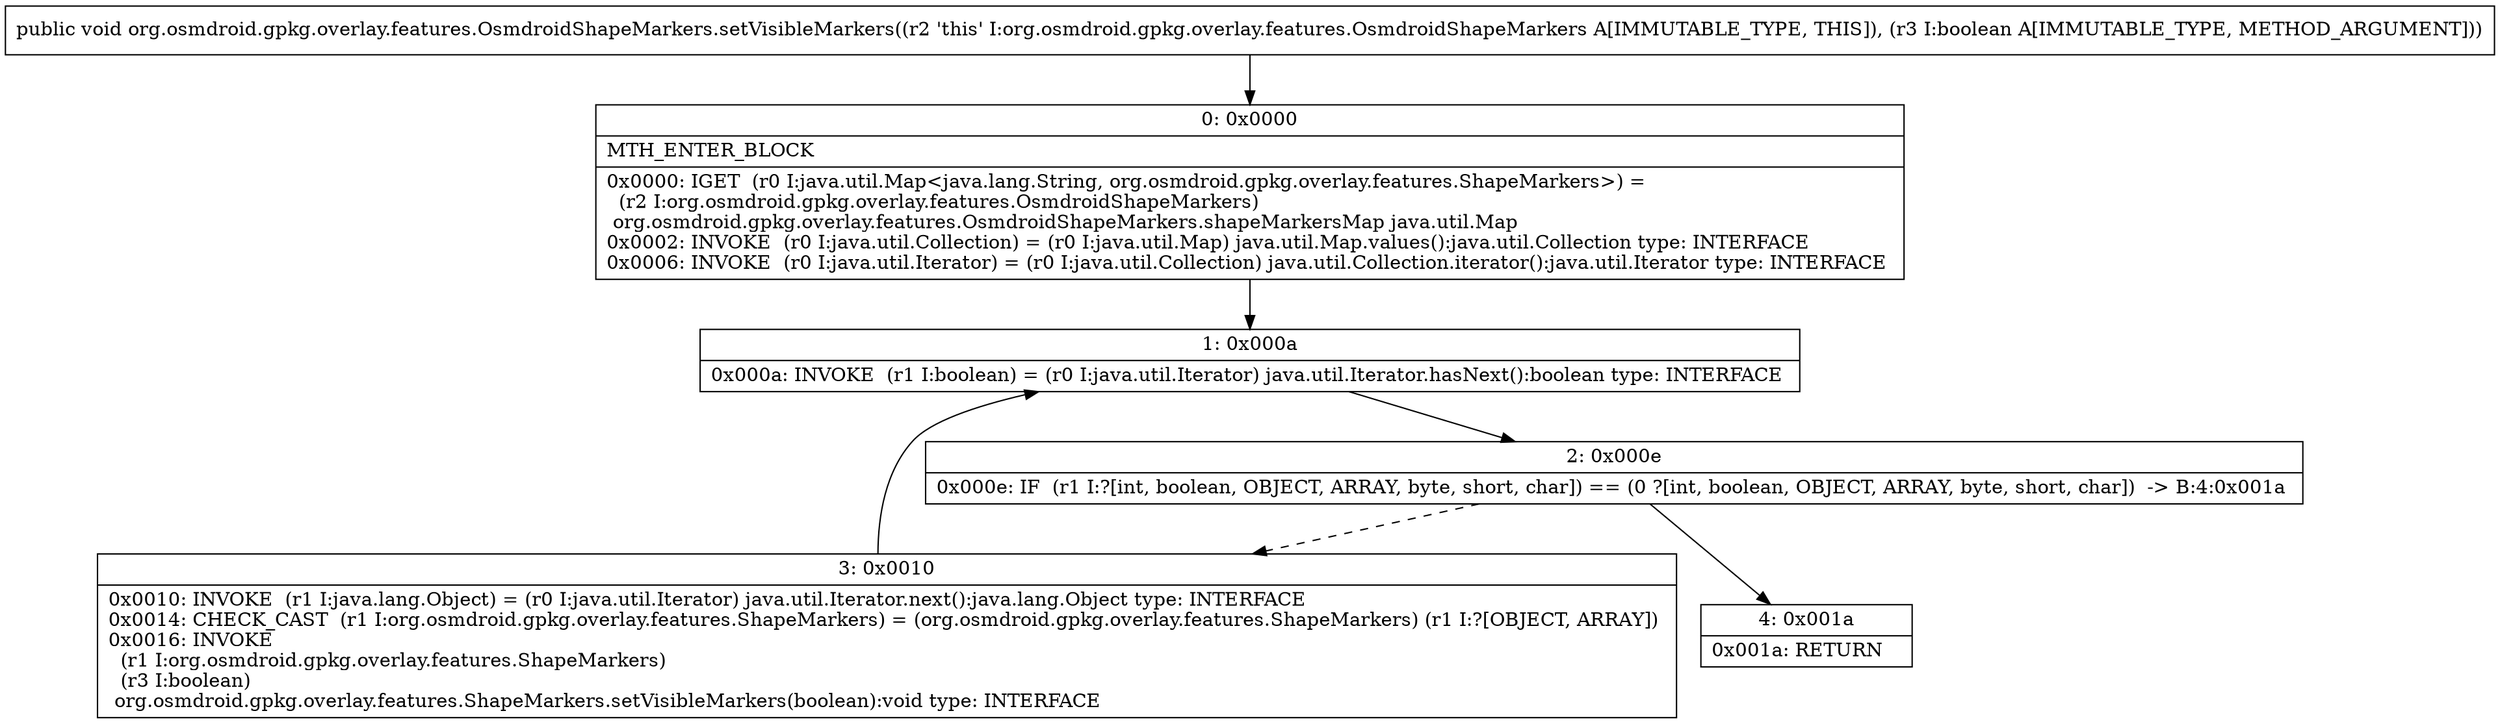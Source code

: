digraph "CFG fororg.osmdroid.gpkg.overlay.features.OsmdroidShapeMarkers.setVisibleMarkers(Z)V" {
Node_0 [shape=record,label="{0\:\ 0x0000|MTH_ENTER_BLOCK\l|0x0000: IGET  (r0 I:java.util.Map\<java.lang.String, org.osmdroid.gpkg.overlay.features.ShapeMarkers\>) = \l  (r2 I:org.osmdroid.gpkg.overlay.features.OsmdroidShapeMarkers)\l org.osmdroid.gpkg.overlay.features.OsmdroidShapeMarkers.shapeMarkersMap java.util.Map \l0x0002: INVOKE  (r0 I:java.util.Collection) = (r0 I:java.util.Map) java.util.Map.values():java.util.Collection type: INTERFACE \l0x0006: INVOKE  (r0 I:java.util.Iterator) = (r0 I:java.util.Collection) java.util.Collection.iterator():java.util.Iterator type: INTERFACE \l}"];
Node_1 [shape=record,label="{1\:\ 0x000a|0x000a: INVOKE  (r1 I:boolean) = (r0 I:java.util.Iterator) java.util.Iterator.hasNext():boolean type: INTERFACE \l}"];
Node_2 [shape=record,label="{2\:\ 0x000e|0x000e: IF  (r1 I:?[int, boolean, OBJECT, ARRAY, byte, short, char]) == (0 ?[int, boolean, OBJECT, ARRAY, byte, short, char])  \-\> B:4:0x001a \l}"];
Node_3 [shape=record,label="{3\:\ 0x0010|0x0010: INVOKE  (r1 I:java.lang.Object) = (r0 I:java.util.Iterator) java.util.Iterator.next():java.lang.Object type: INTERFACE \l0x0014: CHECK_CAST  (r1 I:org.osmdroid.gpkg.overlay.features.ShapeMarkers) = (org.osmdroid.gpkg.overlay.features.ShapeMarkers) (r1 I:?[OBJECT, ARRAY]) \l0x0016: INVOKE  \l  (r1 I:org.osmdroid.gpkg.overlay.features.ShapeMarkers)\l  (r3 I:boolean)\l org.osmdroid.gpkg.overlay.features.ShapeMarkers.setVisibleMarkers(boolean):void type: INTERFACE \l}"];
Node_4 [shape=record,label="{4\:\ 0x001a|0x001a: RETURN   \l}"];
MethodNode[shape=record,label="{public void org.osmdroid.gpkg.overlay.features.OsmdroidShapeMarkers.setVisibleMarkers((r2 'this' I:org.osmdroid.gpkg.overlay.features.OsmdroidShapeMarkers A[IMMUTABLE_TYPE, THIS]), (r3 I:boolean A[IMMUTABLE_TYPE, METHOD_ARGUMENT])) }"];
MethodNode -> Node_0;
Node_0 -> Node_1;
Node_1 -> Node_2;
Node_2 -> Node_3[style=dashed];
Node_2 -> Node_4;
Node_3 -> Node_1;
}

